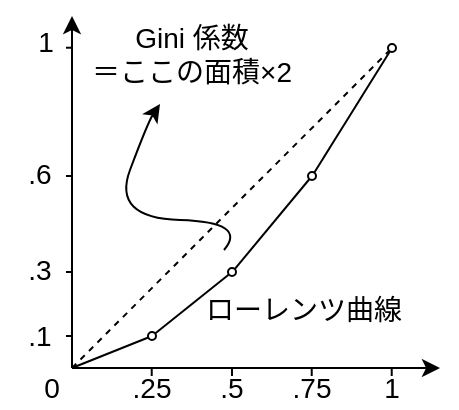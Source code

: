 <mxfile version="13.0.3" type="device"><diagram id="aHfn7XCvugU5ImbeWhlC" name="Page-1"><mxGraphModel dx="307" dy="279" grid="1" gridSize="4" guides="1" tooltips="1" connect="1" arrows="1" fold="1" page="1" pageScale="1" pageWidth="850" pageHeight="1100" math="0" shadow="0" extFonts="Inconsolata^https://fonts.googleapis.com/css?family=Inconsolata"><root><mxCell id="0"/><mxCell id="1" parent="0"/><mxCell id="Qvoy1NqnIHJlGw8DcAsI-28" value="" style="endArrow=none;html=1;fontSize=14;" edge="1" parent="1"><mxGeometry width="50" height="50" relative="1" as="geometry"><mxPoint x="120" y="320" as="sourcePoint"/><mxPoint x="160" y="304" as="targetPoint"/></mxGeometry></mxCell><mxCell id="Qvoy1NqnIHJlGw8DcAsI-30" value="" style="endArrow=none;html=1;fontSize=14;" edge="1" parent="1"><mxGeometry width="50" height="50" relative="1" as="geometry"><mxPoint x="160" y="304" as="sourcePoint"/><mxPoint x="200" y="272" as="targetPoint"/></mxGeometry></mxCell><mxCell id="Qvoy1NqnIHJlGw8DcAsI-1" value="" style="endArrow=classic;html=1;" edge="1" parent="1"><mxGeometry width="50" height="50" relative="1" as="geometry"><mxPoint x="120" y="320" as="sourcePoint"/><mxPoint x="304" y="320" as="targetPoint"/></mxGeometry></mxCell><mxCell id="Qvoy1NqnIHJlGw8DcAsI-2" value="" style="endArrow=classic;html=1;" edge="1" parent="1"><mxGeometry width="50" height="50" relative="1" as="geometry"><mxPoint x="120" y="320" as="sourcePoint"/><mxPoint x="120" y="144" as="targetPoint"/></mxGeometry></mxCell><mxCell id="Qvoy1NqnIHJlGw8DcAsI-3" value="0" style="text;html=1;strokeColor=none;fillColor=none;align=center;verticalAlign=middle;whiteSpace=wrap;rounded=0;fontSize=14;" vertex="1" parent="1"><mxGeometry x="90" y="320" width="40" height="20" as="geometry"/></mxCell><mxCell id="Qvoy1NqnIHJlGw8DcAsI-4" value=".25" style="text;html=1;strokeColor=none;fillColor=none;align=center;verticalAlign=middle;whiteSpace=wrap;rounded=0;fontSize=14;" vertex="1" parent="1"><mxGeometry x="140" y="320" width="40" height="20" as="geometry"/></mxCell><mxCell id="Qvoy1NqnIHJlGw8DcAsI-5" value=".5" style="text;html=1;strokeColor=none;fillColor=none;align=center;verticalAlign=middle;whiteSpace=wrap;rounded=0;fontSize=14;" vertex="1" parent="1"><mxGeometry x="180" y="320" width="40" height="20" as="geometry"/></mxCell><mxCell id="Qvoy1NqnIHJlGw8DcAsI-6" value=".75" style="text;html=1;strokeColor=none;fillColor=none;align=center;verticalAlign=middle;whiteSpace=wrap;rounded=0;fontSize=14;" vertex="1" parent="1"><mxGeometry x="220" y="320" width="40" height="20" as="geometry"/></mxCell><mxCell id="Qvoy1NqnIHJlGw8DcAsI-9" value="1" style="text;html=1;strokeColor=none;fillColor=none;align=center;verticalAlign=middle;whiteSpace=wrap;rounded=0;fontSize=14;" vertex="1" parent="1"><mxGeometry x="260" y="320" width="40" height="20" as="geometry"/></mxCell><mxCell id="Qvoy1NqnIHJlGw8DcAsI-11" value=".3" style="text;html=1;strokeColor=none;fillColor=none;align=center;verticalAlign=middle;whiteSpace=wrap;rounded=0;fontSize=14;" vertex="1" parent="1"><mxGeometry x="84" y="261" width="40" height="20" as="geometry"/></mxCell><mxCell id="Qvoy1NqnIHJlGw8DcAsI-12" value=".1" style="text;html=1;strokeColor=none;fillColor=none;align=center;verticalAlign=middle;whiteSpace=wrap;rounded=0;fontSize=14;" vertex="1" parent="1"><mxGeometry x="84" y="294" width="40" height="20" as="geometry"/></mxCell><mxCell id="Qvoy1NqnIHJlGw8DcAsI-13" value="1" style="text;html=1;strokeColor=none;fillColor=none;align=center;verticalAlign=middle;whiteSpace=wrap;rounded=0;fontSize=14;" vertex="1" parent="1"><mxGeometry x="87" y="147" width="40" height="20" as="geometry"/></mxCell><mxCell id="Qvoy1NqnIHJlGw8DcAsI-14" value="" style="endArrow=none;html=1;fontSize=14;jumpSize=6;endSize=6;" edge="1" parent="1"><mxGeometry width="50" height="50" relative="1" as="geometry"><mxPoint x="152" y="224" as="sourcePoint"/><mxPoint x="152" y="224" as="targetPoint"/><Array as="points"/></mxGeometry></mxCell><mxCell id="Qvoy1NqnIHJlGw8DcAsI-15" value="" style="endArrow=none;html=1;fontSize=14;" edge="1" parent="1"><mxGeometry width="50" height="50" relative="1" as="geometry"><mxPoint x="117" y="304" as="sourcePoint"/><mxPoint x="120" y="304" as="targetPoint"/></mxGeometry></mxCell><mxCell id="Qvoy1NqnIHJlGw8DcAsI-16" value="" style="endArrow=none;html=1;fontSize=14;" edge="1" parent="1"><mxGeometry width="50" height="50" relative="1" as="geometry"><mxPoint x="117" y="272" as="sourcePoint"/><mxPoint x="120" y="272" as="targetPoint"/></mxGeometry></mxCell><mxCell id="Qvoy1NqnIHJlGw8DcAsI-17" value="" style="endArrow=none;html=1;fontSize=14;" edge="1" parent="1"><mxGeometry width="50" height="50" relative="1" as="geometry"><mxPoint x="117" y="224" as="sourcePoint"/><mxPoint x="120" y="224" as="targetPoint"/></mxGeometry></mxCell><mxCell id="Qvoy1NqnIHJlGw8DcAsI-18" value=".6" style="text;html=1;strokeColor=none;fillColor=none;align=center;verticalAlign=middle;whiteSpace=wrap;rounded=0;fontSize=14;" vertex="1" parent="1"><mxGeometry x="84" y="213" width="40" height="20" as="geometry"/></mxCell><mxCell id="Qvoy1NqnIHJlGw8DcAsI-19" value="" style="endArrow=none;html=1;fontSize=14;" edge="1" parent="1"><mxGeometry width="50" height="50" relative="1" as="geometry"><mxPoint x="117" y="159.86" as="sourcePoint"/><mxPoint x="120" y="159.86" as="targetPoint"/></mxGeometry></mxCell><mxCell id="Qvoy1NqnIHJlGw8DcAsI-22" value="" style="endArrow=none;html=1;fontSize=14;" edge="1" parent="1"><mxGeometry width="50" height="50" relative="1" as="geometry"><mxPoint x="159.86" y="320" as="sourcePoint"/><mxPoint x="159.86" y="324" as="targetPoint"/></mxGeometry></mxCell><mxCell id="Qvoy1NqnIHJlGw8DcAsI-23" value="" style="endArrow=none;html=1;fontSize=14;" edge="1" parent="1"><mxGeometry width="50" height="50" relative="1" as="geometry"><mxPoint x="200" y="320" as="sourcePoint"/><mxPoint x="200" y="324" as="targetPoint"/></mxGeometry></mxCell><mxCell id="Qvoy1NqnIHJlGw8DcAsI-24" value="" style="endArrow=none;html=1;fontSize=14;" edge="1" parent="1"><mxGeometry width="50" height="50" relative="1" as="geometry"><mxPoint x="239.86" y="320" as="sourcePoint"/><mxPoint x="239.86" y="324" as="targetPoint"/></mxGeometry></mxCell><mxCell id="Qvoy1NqnIHJlGw8DcAsI-25" value="" style="endArrow=none;html=1;fontSize=14;" edge="1" parent="1"><mxGeometry width="50" height="50" relative="1" as="geometry"><mxPoint x="279.86" y="320" as="sourcePoint"/><mxPoint x="279.86" y="324" as="targetPoint"/></mxGeometry></mxCell><mxCell id="Qvoy1NqnIHJlGw8DcAsI-27" value="" style="ellipse;whiteSpace=wrap;html=1;aspect=fixed;fontSize=14;fillColor=#FFFFFF;" vertex="1" parent="1"><mxGeometry x="158" y="302" width="4" height="4" as="geometry"/></mxCell><mxCell id="Qvoy1NqnIHJlGw8DcAsI-31" value="" style="endArrow=none;html=1;fontSize=14;" edge="1" parent="1"><mxGeometry width="50" height="50" relative="1" as="geometry"><mxPoint x="200" y="272.17" as="sourcePoint"/><mxPoint x="240" y="224" as="targetPoint"/></mxGeometry></mxCell><mxCell id="Qvoy1NqnIHJlGw8DcAsI-32" value="" style="endArrow=none;html=1;fontSize=14;" edge="1" parent="1"><mxGeometry width="50" height="50" relative="1" as="geometry"><mxPoint x="240" y="224.17" as="sourcePoint"/><mxPoint x="280" y="160" as="targetPoint"/></mxGeometry></mxCell><mxCell id="Qvoy1NqnIHJlGw8DcAsI-37" value="" style="ellipse;whiteSpace=wrap;html=1;aspect=fixed;fontSize=14;fillColor=#FFFFFF;" vertex="1" parent="1"><mxGeometry x="198" y="270" width="4" height="4" as="geometry"/></mxCell><mxCell id="Qvoy1NqnIHJlGw8DcAsI-38" value="" style="ellipse;whiteSpace=wrap;html=1;aspect=fixed;fontSize=14;fillColor=#FFFFFF;" vertex="1" parent="1"><mxGeometry x="238" y="222" width="4" height="4" as="geometry"/></mxCell><mxCell id="Qvoy1NqnIHJlGw8DcAsI-39" value="" style="ellipse;whiteSpace=wrap;html=1;aspect=fixed;fontSize=14;fillColor=#FFFFFF;" vertex="1" parent="1"><mxGeometry x="278" y="158" width="4" height="4" as="geometry"/></mxCell><mxCell id="Qvoy1NqnIHJlGw8DcAsI-40" value="" style="endArrow=none;dashed=1;html=1;fontSize=14;exitX=0.75;exitY=0;exitDx=0;exitDy=0;entryX=0;entryY=1;entryDx=0;entryDy=0;" edge="1" parent="1" source="Qvoy1NqnIHJlGw8DcAsI-3" target="Qvoy1NqnIHJlGw8DcAsI-39"><mxGeometry width="50" height="50" relative="1" as="geometry"><mxPoint x="148" y="278" as="sourcePoint"/><mxPoint x="198" y="228" as="targetPoint"/></mxGeometry></mxCell><mxCell id="Qvoy1NqnIHJlGw8DcAsI-41" value="" style="curved=1;endArrow=classic;html=1;fontSize=14;" edge="1" parent="1"><mxGeometry width="50" height="50" relative="1" as="geometry"><mxPoint x="196" y="261" as="sourcePoint"/><mxPoint x="164" y="188" as="targetPoint"/><Array as="points"><mxPoint x="208" y="247"/><mxPoint x="140" y="245"/><mxPoint x="158" y="197"/></Array></mxGeometry></mxCell><mxCell id="Qvoy1NqnIHJlGw8DcAsI-42" value="Gini 係数&lt;br&gt;＝ここの面積×2" style="text;html=1;strokeColor=none;fillColor=none;align=center;verticalAlign=middle;whiteSpace=wrap;rounded=0;fontSize=14;" vertex="1" parent="1"><mxGeometry x="100" y="144" width="160" height="38" as="geometry"/></mxCell><mxCell id="Qvoy1NqnIHJlGw8DcAsI-43" value="ローレンツ曲線" style="text;html=1;strokeColor=none;fillColor=none;align=center;verticalAlign=middle;whiteSpace=wrap;rounded=0;fontSize=14;" vertex="1" parent="1"><mxGeometry x="184" y="281" width="104" height="20" as="geometry"/></mxCell></root></mxGraphModel></diagram></mxfile>